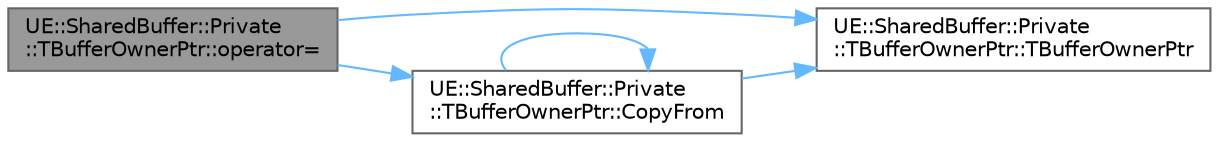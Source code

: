 digraph "UE::SharedBuffer::Private::TBufferOwnerPtr::operator="
{
 // INTERACTIVE_SVG=YES
 // LATEX_PDF_SIZE
  bgcolor="transparent";
  edge [fontname=Helvetica,fontsize=10,labelfontname=Helvetica,labelfontsize=10];
  node [fontname=Helvetica,fontsize=10,shape=box,height=0.2,width=0.4];
  rankdir="LR";
  Node1 [id="Node000001",label="UE::SharedBuffer::Private\l::TBufferOwnerPtr::operator=",height=0.2,width=0.4,color="gray40", fillcolor="grey60", style="filled", fontcolor="black",tooltip=" "];
  Node1 -> Node2 [id="edge1_Node000001_Node000002",color="steelblue1",style="solid",tooltip=" "];
  Node2 [id="Node000002",label="UE::SharedBuffer::Private\l::TBufferOwnerPtr::TBufferOwnerPtr",height=0.2,width=0.4,color="grey40", fillcolor="white", style="filled",URL="$df/d20/classUE_1_1SharedBuffer_1_1Private_1_1TBufferOwnerPtr.html#aaa8e806da913436137e874d51021feba",tooltip=" "];
  Node1 -> Node3 [id="edge2_Node000001_Node000003",color="steelblue1",style="solid",tooltip=" "];
  Node3 [id="Node000003",label="UE::SharedBuffer::Private\l::TBufferOwnerPtr::CopyFrom",height=0.2,width=0.4,color="grey40", fillcolor="white", style="filled",URL="$df/d20/classUE_1_1SharedBuffer_1_1Private_1_1TBufferOwnerPtr.html#a57f4b408837a0d5fd78d38512905dd13",tooltip=" "];
  Node3 -> Node2 [id="edge3_Node000003_Node000002",color="steelblue1",style="solid",tooltip=" "];
  Node3 -> Node3 [id="edge4_Node000003_Node000003",color="steelblue1",style="solid",tooltip=" "];
}
